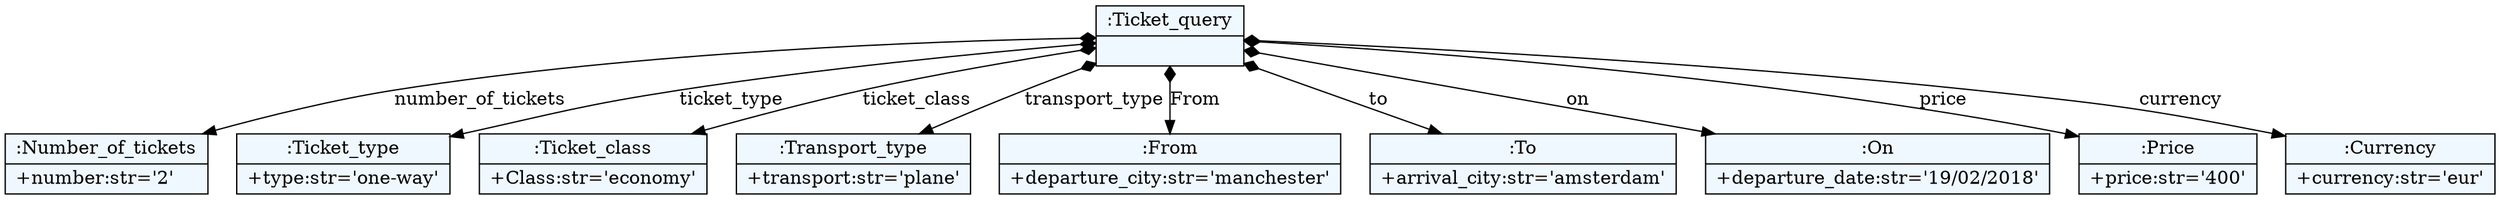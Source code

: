 
    digraph xtext {
    fontname = "Bitstream Vera Sans"
    fontsize = 8
    node[
        shape=record,
        style=filled,
        fillcolor=aliceblue
    ]
    nodesep = 0.3
    edge[dir=black,arrowtail=empty]


1188083601480 -> 1188065716320 [label="number_of_tickets" arrowtail=diamond dir=both]
1188065716320[label="{:Number_of_tickets|+number:str='2'\l}"]
1188083601480 -> 1188065714920 [label="ticket_type" arrowtail=diamond dir=both]
1188065714920[label="{:Ticket_type|+type:str='one-way'\l}"]
1188083601480 -> 1188065716936 [label="ticket_class" arrowtail=diamond dir=both]
1188065716936[label="{:Ticket_class|+Class:str='economy'\l}"]
1188083601480 -> 1188065715200 [label="transport_type" arrowtail=diamond dir=both]
1188065715200[label="{:Transport_type|+transport:str='plane'\l}"]
1188083601480 -> 1188065715088 [label="From" arrowtail=diamond dir=both]
1188065715088[label="{:From|+departure_city:str='manchester'\l}"]
1188083601480 -> 1188065714584 [label="to" arrowtail=diamond dir=both]
1188065714584[label="{:To|+arrival_city:str='amsterdam'\l}"]
1188083601480 -> 1188065717776 [label="on" arrowtail=diamond dir=both]
1188065717776[label="{:On|+departure_date:str='19/02/2018'\l}"]
1188083601480 -> 1188065716600 [label="price" arrowtail=diamond dir=both]
1188065716600[label="{:Price|+price:str='400'\l}"]
1188083601480 -> 1188065717104 [label="currency" arrowtail=diamond dir=both]
1188065717104[label="{:Currency|+currency:str='eur'\l}"]
1188083601480[label="{:Ticket_query|}"]

}
